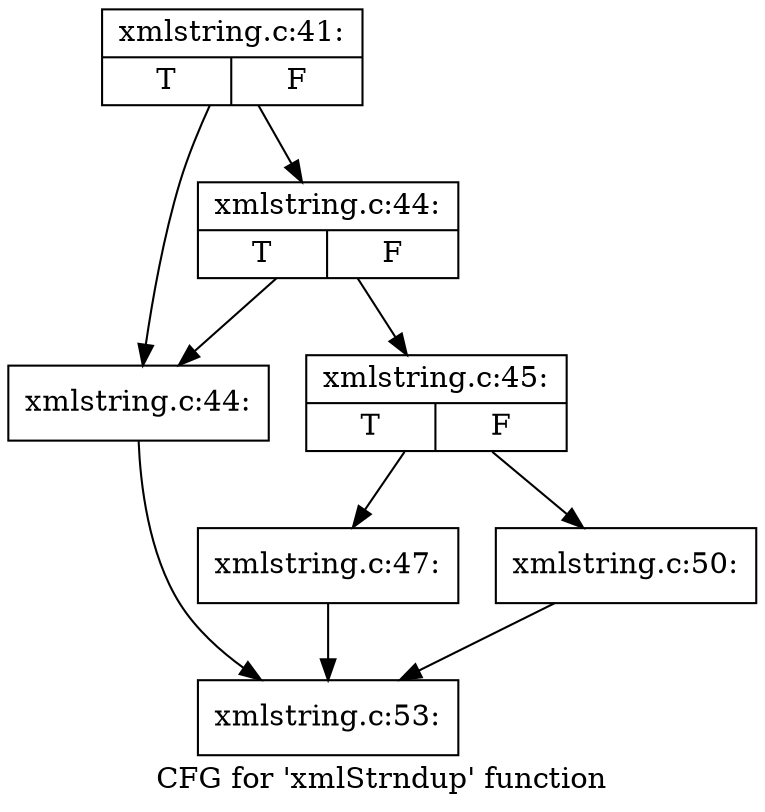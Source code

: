 digraph "CFG for 'xmlStrndup' function" {
	label="CFG for 'xmlStrndup' function";

	Node0x3757900 [shape=record,label="{xmlstring.c:41:|{<s0>T|<s1>F}}"];
	Node0x3757900 -> Node0x3899d40;
	Node0x3757900 -> Node0x3899de0;
	Node0x3899de0 [shape=record,label="{xmlstring.c:44:|{<s0>T|<s1>F}}"];
	Node0x3899de0 -> Node0x3899d40;
	Node0x3899de0 -> Node0x3899d90;
	Node0x3899d40 [shape=record,label="{xmlstring.c:44:}"];
	Node0x3899d40 -> Node0x370fe30;
	Node0x3899d90 [shape=record,label="{xmlstring.c:45:|{<s0>T|<s1>F}}"];
	Node0x3899d90 -> Node0x389b040;
	Node0x3899d90 -> Node0x389b090;
	Node0x389b040 [shape=record,label="{xmlstring.c:47:}"];
	Node0x389b040 -> Node0x370fe30;
	Node0x389b090 [shape=record,label="{xmlstring.c:50:}"];
	Node0x389b090 -> Node0x370fe30;
	Node0x370fe30 [shape=record,label="{xmlstring.c:53:}"];
}
